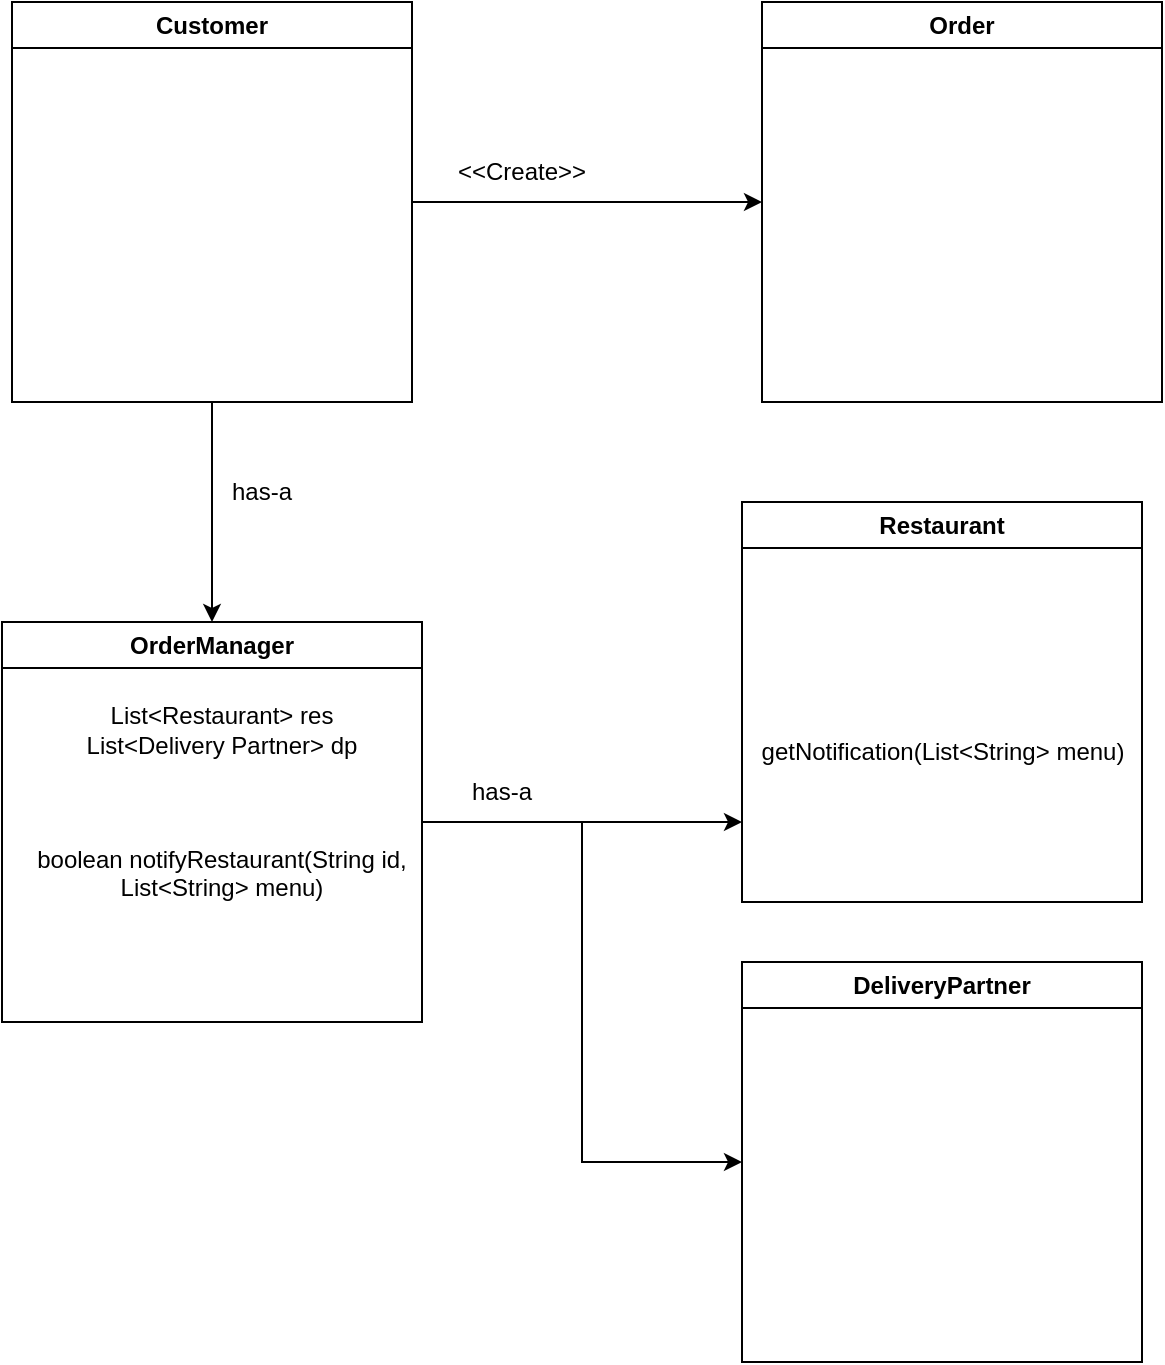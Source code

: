 <mxfile version="22.1.4" type="device">
  <diagram name="Page-1" id="zLcRd1PjfcdObLAEp0Rb">
    <mxGraphModel dx="1026" dy="687" grid="1" gridSize="10" guides="1" tooltips="1" connect="1" arrows="1" fold="1" page="1" pageScale="1" pageWidth="827" pageHeight="1169" math="0" shadow="0">
      <root>
        <mxCell id="0" />
        <mxCell id="1" parent="0" />
        <mxCell id="GjXlNDv-3XHmv9zlbruF-3" style="edgeStyle=orthogonalEdgeStyle;rounded=0;orthogonalLoop=1;jettySize=auto;html=1;entryX=0;entryY=0.5;entryDx=0;entryDy=0;" edge="1" parent="1" source="GjXlNDv-3XHmv9zlbruF-1" target="GjXlNDv-3XHmv9zlbruF-2">
          <mxGeometry relative="1" as="geometry" />
        </mxCell>
        <mxCell id="GjXlNDv-3XHmv9zlbruF-6" style="edgeStyle=orthogonalEdgeStyle;rounded=0;orthogonalLoop=1;jettySize=auto;html=1;" edge="1" parent="1" source="GjXlNDv-3XHmv9zlbruF-1" target="GjXlNDv-3XHmv9zlbruF-5">
          <mxGeometry relative="1" as="geometry" />
        </mxCell>
        <mxCell id="GjXlNDv-3XHmv9zlbruF-1" value="Customer" style="swimlane;whiteSpace=wrap;html=1;" vertex="1" parent="1">
          <mxGeometry x="145" y="70" width="200" height="200" as="geometry" />
        </mxCell>
        <mxCell id="GjXlNDv-3XHmv9zlbruF-2" value="Order" style="swimlane;whiteSpace=wrap;html=1;" vertex="1" parent="1">
          <mxGeometry x="520" y="70" width="200" height="200" as="geometry" />
        </mxCell>
        <mxCell id="GjXlNDv-3XHmv9zlbruF-4" value="&amp;lt;&amp;lt;Create&amp;gt;&amp;gt;" style="text;html=1;strokeColor=none;fillColor=none;align=center;verticalAlign=middle;whiteSpace=wrap;rounded=0;" vertex="1" parent="1">
          <mxGeometry x="370" y="140" width="60" height="30" as="geometry" />
        </mxCell>
        <mxCell id="GjXlNDv-3XHmv9zlbruF-10" style="edgeStyle=orthogonalEdgeStyle;rounded=0;orthogonalLoop=1;jettySize=auto;html=1;" edge="1" parent="1" source="GjXlNDv-3XHmv9zlbruF-5">
          <mxGeometry relative="1" as="geometry">
            <mxPoint x="510" y="480" as="targetPoint" />
          </mxGeometry>
        </mxCell>
        <mxCell id="GjXlNDv-3XHmv9zlbruF-13" style="edgeStyle=orthogonalEdgeStyle;rounded=0;orthogonalLoop=1;jettySize=auto;html=1;entryX=0;entryY=0.5;entryDx=0;entryDy=0;" edge="1" parent="1" source="GjXlNDv-3XHmv9zlbruF-5" target="GjXlNDv-3XHmv9zlbruF-9">
          <mxGeometry relative="1" as="geometry" />
        </mxCell>
        <mxCell id="GjXlNDv-3XHmv9zlbruF-5" value="OrderManager" style="swimlane;whiteSpace=wrap;html=1;startSize=23;" vertex="1" parent="1">
          <mxGeometry x="140" y="380" width="210" height="200" as="geometry" />
        </mxCell>
        <mxCell id="GjXlNDv-3XHmv9zlbruF-12" value="List&amp;lt;Restaurant&amp;gt; res&lt;br&gt;List&amp;lt;Delivery Partner&amp;gt; dp&lt;br&gt;&lt;br&gt;&lt;br&gt;&lt;br&gt;boolean notifyRestaurant(String id, List&amp;lt;String&amp;gt; menu)" style="text;html=1;strokeColor=none;fillColor=none;align=center;verticalAlign=middle;whiteSpace=wrap;rounded=0;" vertex="1" parent="GjXlNDv-3XHmv9zlbruF-5">
          <mxGeometry x="10" y="30" width="200" height="120" as="geometry" />
        </mxCell>
        <mxCell id="GjXlNDv-3XHmv9zlbruF-7" value="has-a" style="text;html=1;strokeColor=none;fillColor=none;align=center;verticalAlign=middle;whiteSpace=wrap;rounded=0;" vertex="1" parent="1">
          <mxGeometry x="240" y="300" width="60" height="30" as="geometry" />
        </mxCell>
        <mxCell id="GjXlNDv-3XHmv9zlbruF-8" value="Restaurant" style="swimlane;whiteSpace=wrap;html=1;" vertex="1" parent="1">
          <mxGeometry x="510" y="320" width="200" height="200" as="geometry" />
        </mxCell>
        <mxCell id="GjXlNDv-3XHmv9zlbruF-14" value="getNotification(List&amp;lt;String&amp;gt; menu)" style="text;html=1;align=center;verticalAlign=middle;resizable=0;points=[];autosize=1;strokeColor=none;fillColor=none;" vertex="1" parent="GjXlNDv-3XHmv9zlbruF-8">
          <mxGeometry y="110" width="200" height="30" as="geometry" />
        </mxCell>
        <mxCell id="GjXlNDv-3XHmv9zlbruF-9" value="DeliveryPartner" style="swimlane;whiteSpace=wrap;html=1;" vertex="1" parent="1">
          <mxGeometry x="510" y="550" width="200" height="200" as="geometry" />
        </mxCell>
        <mxCell id="GjXlNDv-3XHmv9zlbruF-11" value="has-a" style="text;html=1;strokeColor=none;fillColor=none;align=center;verticalAlign=middle;whiteSpace=wrap;rounded=0;" vertex="1" parent="1">
          <mxGeometry x="360" y="450" width="60" height="30" as="geometry" />
        </mxCell>
      </root>
    </mxGraphModel>
  </diagram>
</mxfile>
